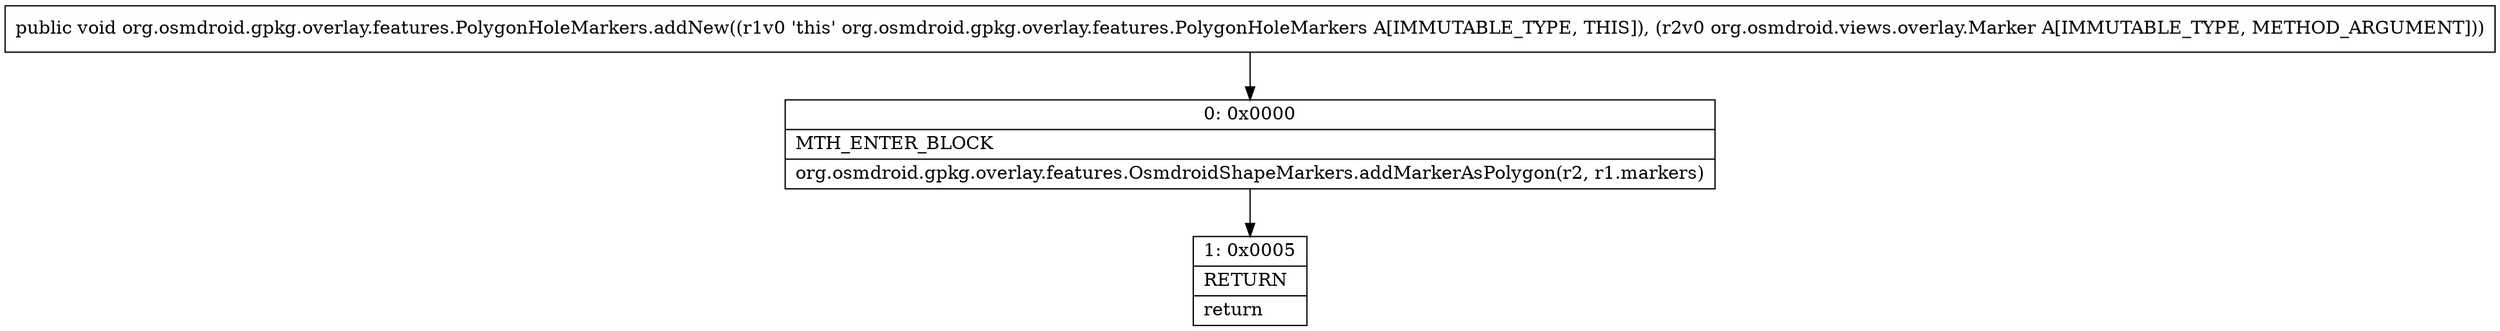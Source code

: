 digraph "CFG fororg.osmdroid.gpkg.overlay.features.PolygonHoleMarkers.addNew(Lorg\/osmdroid\/views\/overlay\/Marker;)V" {
Node_0 [shape=record,label="{0\:\ 0x0000|MTH_ENTER_BLOCK\l|org.osmdroid.gpkg.overlay.features.OsmdroidShapeMarkers.addMarkerAsPolygon(r2, r1.markers)\l}"];
Node_1 [shape=record,label="{1\:\ 0x0005|RETURN\l|return\l}"];
MethodNode[shape=record,label="{public void org.osmdroid.gpkg.overlay.features.PolygonHoleMarkers.addNew((r1v0 'this' org.osmdroid.gpkg.overlay.features.PolygonHoleMarkers A[IMMUTABLE_TYPE, THIS]), (r2v0 org.osmdroid.views.overlay.Marker A[IMMUTABLE_TYPE, METHOD_ARGUMENT])) }"];
MethodNode -> Node_0;
Node_0 -> Node_1;
}

